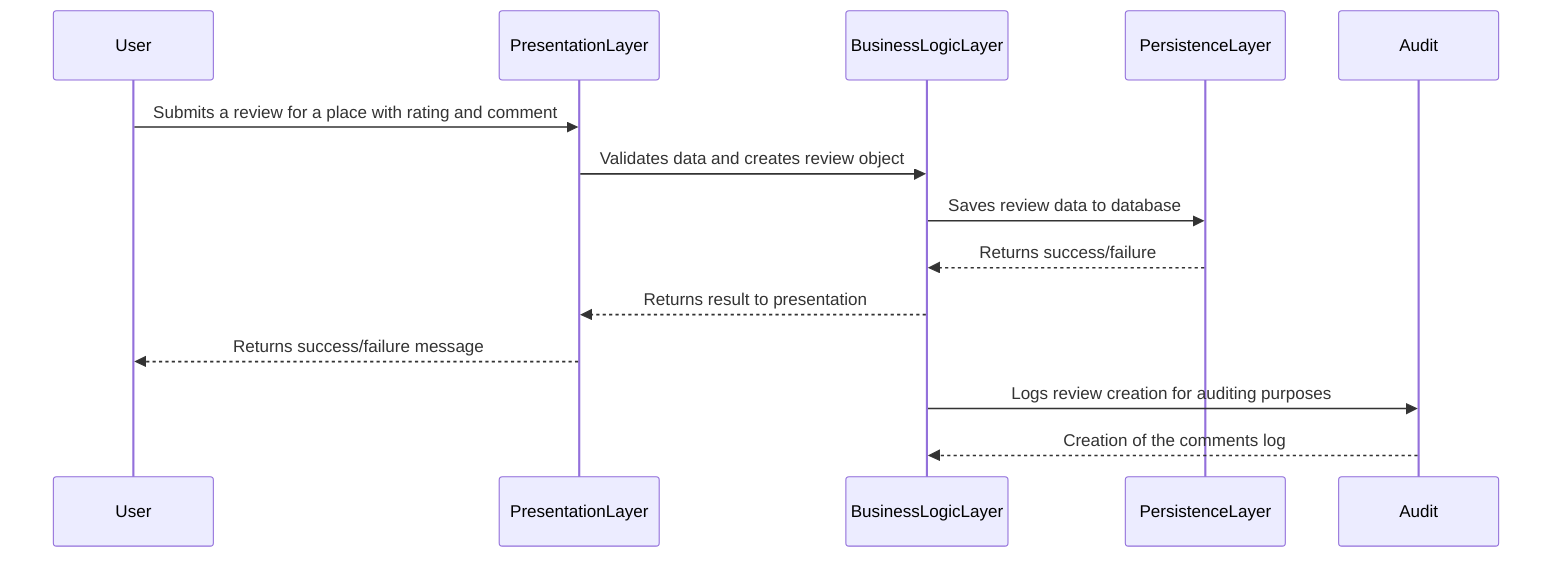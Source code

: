 sequenceDiagram
  participant User
  participant PresentationLayer
  participant BusinessLogicLayer
  participant PersistenceLayer
  participant Audit

  User->>PresentationLayer: Submits a review for a place with rating and comment
  PresentationLayer->>BusinessLogicLayer: Validates data and creates review object
  BusinessLogicLayer->>PersistenceLayer: Saves review data to database
  PersistenceLayer-->>BusinessLogicLayer: Returns success/failure
  BusinessLogicLayer-->>PresentationLayer: Returns result to presentation
  PresentationLayer-->>User: Returns success/failure message
  BusinessLogicLayer->>Audit: Logs review creation for auditing purposes
  Audit-->>BusinessLogicLayer: Creation of the comments log
